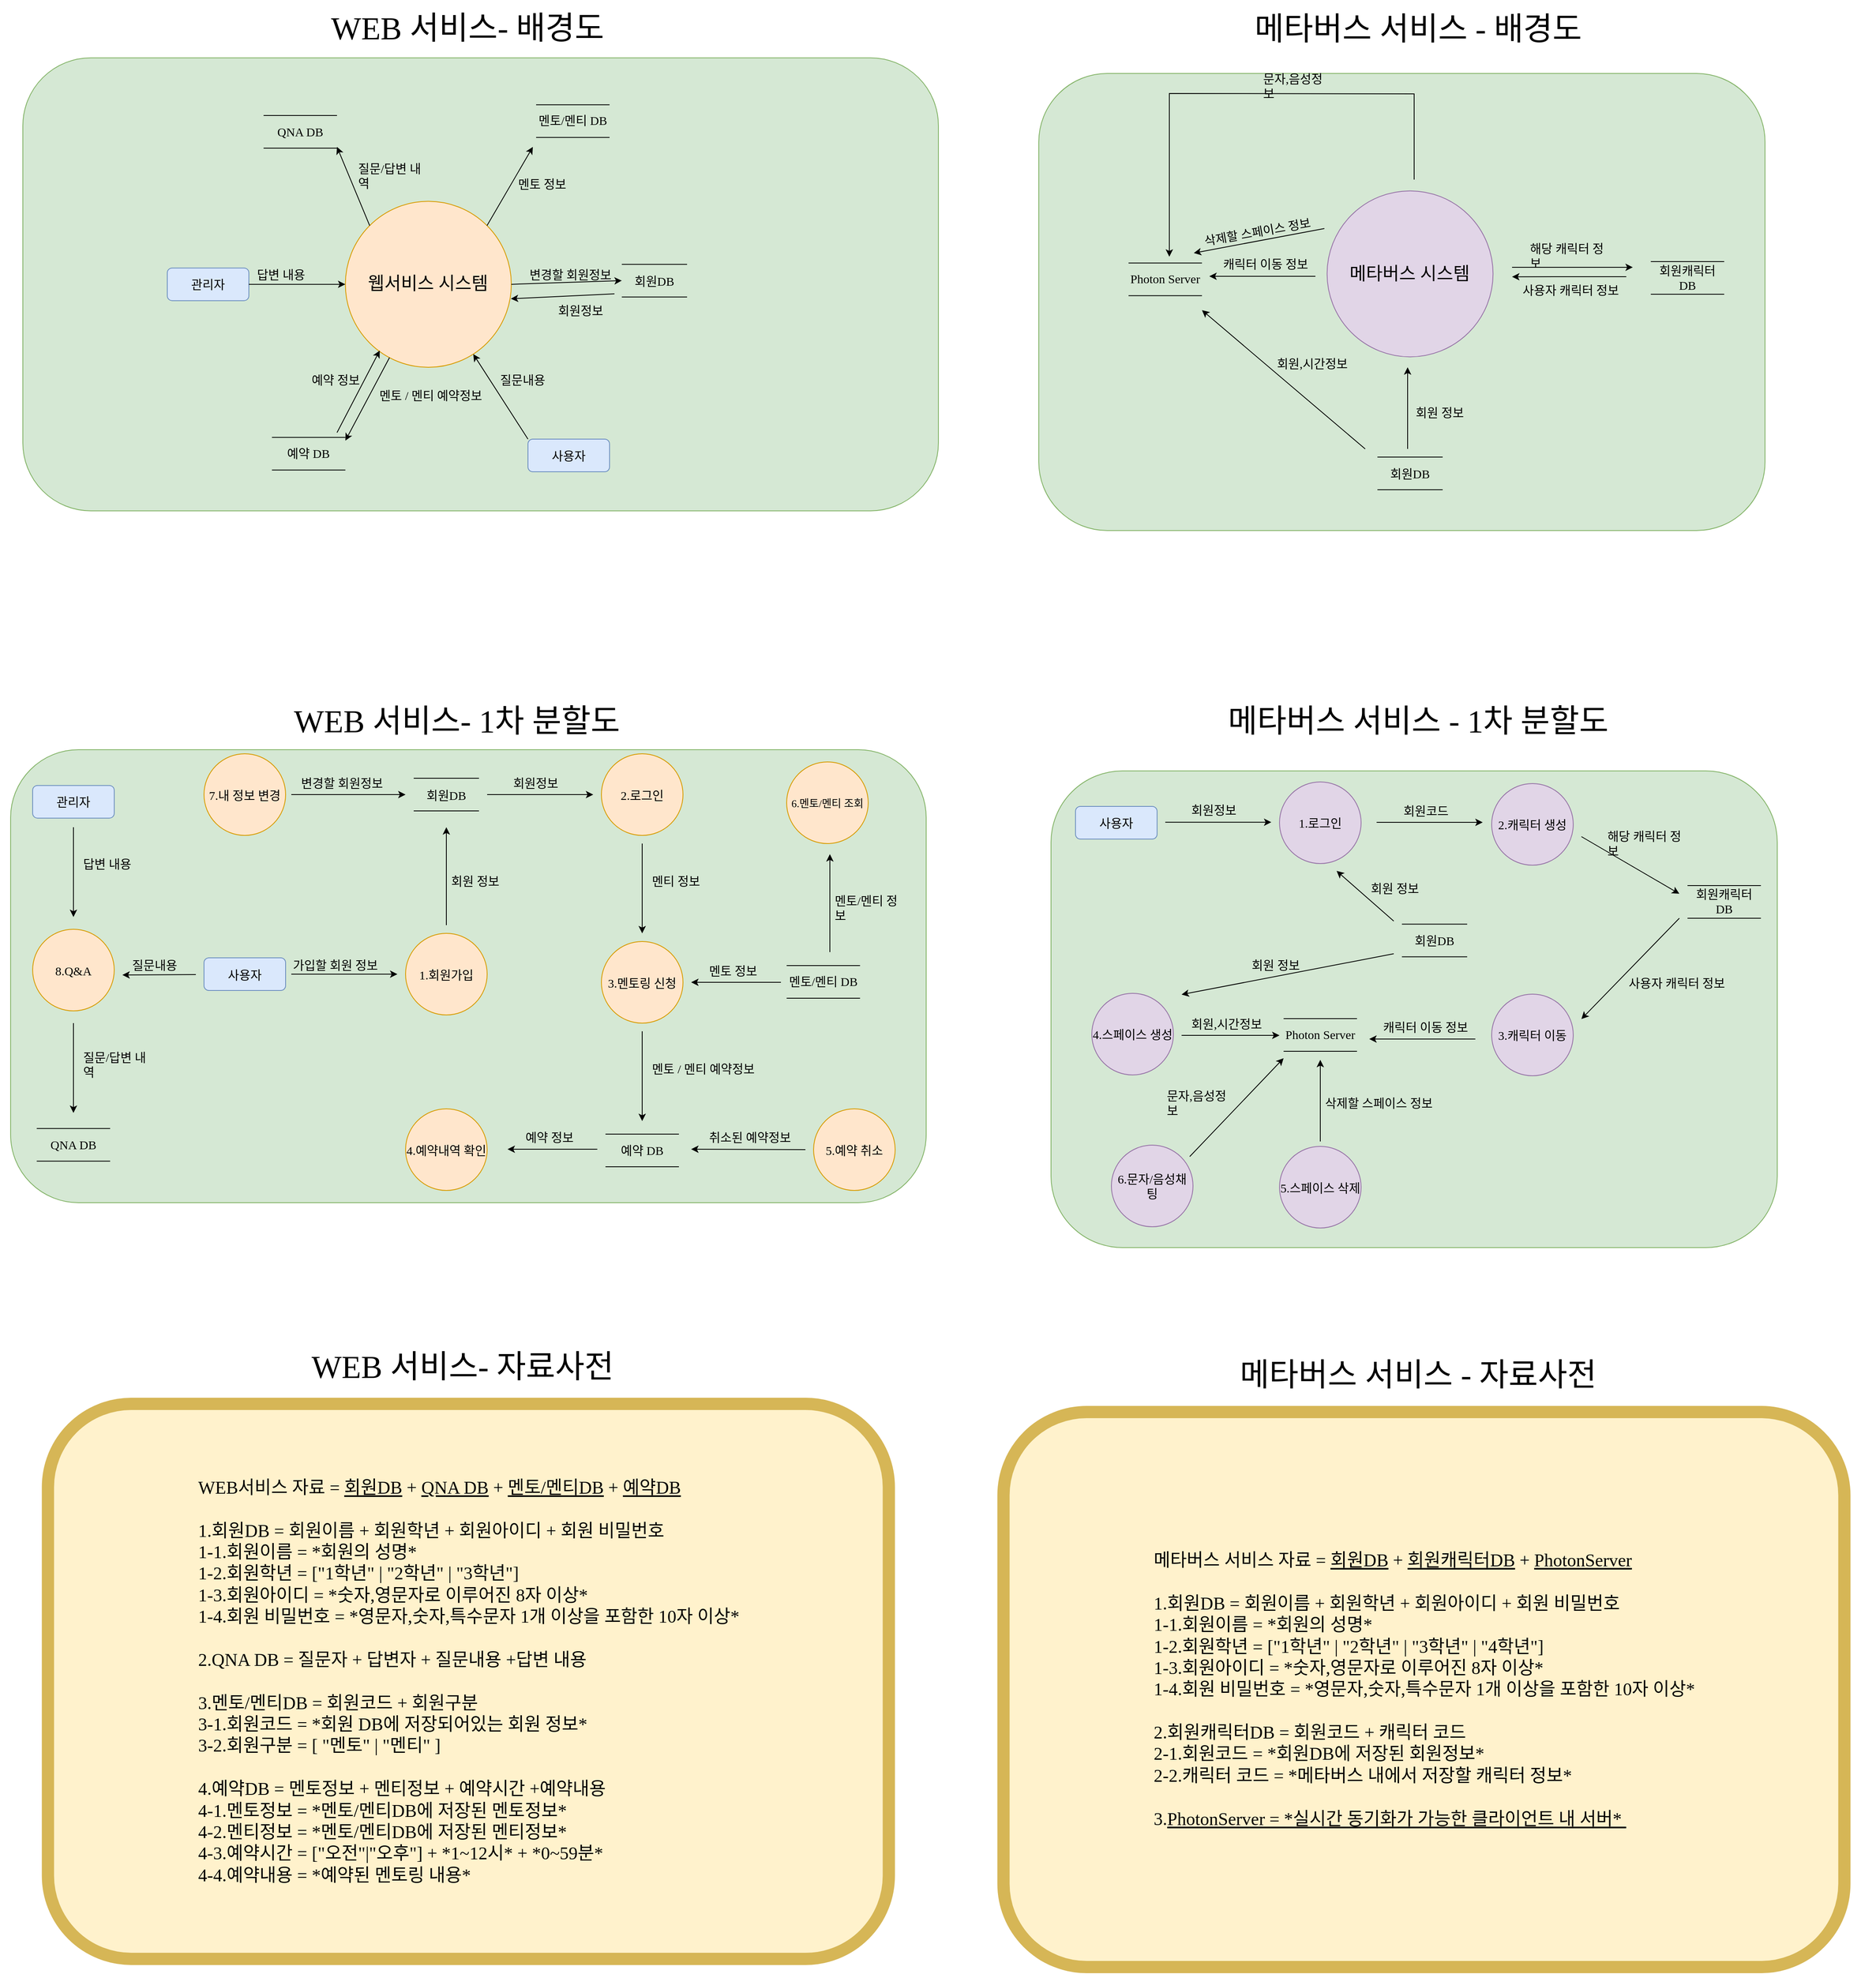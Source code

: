 <mxfile version="17.1.5" type="device"><diagram id="-OunWYBne3AR_iL73mro" name="Page-1"><mxGraphModel dx="2031" dy="1134" grid="1" gridSize="10" guides="1" tooltips="1" connect="1" arrows="1" fold="1" page="1" pageScale="1" pageWidth="1169" pageHeight="827" math="0" shadow="0"><root><mxCell id="0"/><mxCell id="1" parent="0"/><mxCell id="7ZHbH-6lriujdF9TPf_T-72" value="" style="rounded=1;whiteSpace=wrap;html=1;fontFamily=Jua;fontSource=https%3A%2F%2Ffonts.googleapis.com%2Fcss%3Ffamily%3DJua;fontSize=15;fillColor=#d5e8d4;strokeColor=#82b366;shadow=0;" parent="1" vertex="1"><mxGeometry x="1290" y="110" width="890" height="560" as="geometry"/></mxCell><mxCell id="7ZHbH-6lriujdF9TPf_T-37" value="" style="rounded=1;whiteSpace=wrap;html=1;fontFamily=Jua;fontSource=https%3A%2F%2Ffonts.googleapis.com%2Fcss%3Ffamily%3DJua;fontSize=15;fillColor=#d5e8d4;strokeColor=#82b366;shadow=0;" parent="1" vertex="1"><mxGeometry x="45" y="90.82" width="1122" height="555" as="geometry"/></mxCell><mxCell id="6_DLsamDY0g5jkmVOjVb-47" value="" style="rounded=1;whiteSpace=wrap;html=1;fontFamily=Jua;fontSource=https%3A%2F%2Ffonts.googleapis.com%2Fcss%3Ffamily%3DJua;fontSize=15;fillColor=#d5e8d4;strokeColor=#82b366;shadow=0;" parent="1" vertex="1"><mxGeometry x="30" y="938.5" width="1122" height="555" as="geometry"/></mxCell><mxCell id="6_DLsamDY0g5jkmVOjVb-2" value="&lt;font style=&quot;font-size: 15px&quot;&gt;1.회원가입&lt;/font&gt;" style="ellipse;whiteSpace=wrap;html=1;aspect=fixed;fillColor=#ffe6cc;strokeColor=#d79b00;fontFamily=Jua;fontSource=https%3A%2F%2Ffonts.googleapis.com%2Fcss%3Ffamily%3DJua;" parent="1" vertex="1"><mxGeometry x="514" y="1163.5" width="100" height="100" as="geometry"/></mxCell><mxCell id="6_DLsamDY0g5jkmVOjVb-3" value="사용자" style="rounded=1;whiteSpace=wrap;html=1;fillColor=#dae8fc;strokeColor=#6c8ebf;fontSize=15;fontStyle=0;fontFamily=Jua;fontSource=https%3A%2F%2Ffonts.googleapis.com%2Fcss%3Ffamily%3DJua;" parent="1" vertex="1"><mxGeometry x="267" y="1193.5" width="100" height="40" as="geometry"/></mxCell><mxCell id="6_DLsamDY0g5jkmVOjVb-4" value="&lt;font style=&quot;font-size: 15px&quot;&gt;2.로그인&lt;/font&gt;" style="ellipse;whiteSpace=wrap;html=1;aspect=fixed;fillColor=#ffe6cc;strokeColor=#d79b00;fontFamily=Jua;fontSource=https%3A%2F%2Ffonts.googleapis.com%2Fcss%3Ffamily%3DJua;" parent="1" vertex="1"><mxGeometry x="754" y="943.5" width="100" height="100" as="geometry"/></mxCell><mxCell id="6_DLsamDY0g5jkmVOjVb-5" value="" style="endArrow=none;html=1;rounded=0;fontFamily=Jua;fontSource=https%3A%2F%2Ffonts.googleapis.com%2Fcss%3Ffamily%3DJua;fontSize=15;fontStyle=0" parent="1" edge="1"><mxGeometry width="50" height="50" relative="1" as="geometry"><mxPoint x="524" y="973.5" as="sourcePoint"/><mxPoint x="604" y="973.5" as="targetPoint"/></mxGeometry></mxCell><mxCell id="6_DLsamDY0g5jkmVOjVb-6" value="" style="endArrow=none;html=1;rounded=0;fontFamily=Jua;fontSource=https%3A%2F%2Ffonts.googleapis.com%2Fcss%3Ffamily%3DJua;fontSize=15;fontStyle=0" parent="1" edge="1"><mxGeometry width="50" height="50" relative="1" as="geometry"><mxPoint x="524" y="1013.5" as="sourcePoint"/><mxPoint x="604" y="1013.5" as="targetPoint"/></mxGeometry></mxCell><mxCell id="6_DLsamDY0g5jkmVOjVb-8" value="회원DB" style="text;html=1;strokeColor=none;fillColor=none;align=center;verticalAlign=middle;whiteSpace=wrap;rounded=0;fontFamily=Jua;fontSource=https%3A%2F%2Ffonts.googleapis.com%2Fcss%3Ffamily%3DJua;fontSize=15;fontStyle=0" parent="1" vertex="1"><mxGeometry x="524" y="973.5" width="80" height="40" as="geometry"/></mxCell><mxCell id="6_DLsamDY0g5jkmVOjVb-9" value="" style="endArrow=classic;html=1;rounded=0;fontFamily=Jua;fontSource=https%3A%2F%2Ffonts.googleapis.com%2Fcss%3Ffamily%3DJua;fontSize=15;" parent="1" edge="1"><mxGeometry width="50" height="50" relative="1" as="geometry"><mxPoint x="564" y="1153.5" as="sourcePoint"/><mxPoint x="564" y="1033.5" as="targetPoint"/></mxGeometry></mxCell><mxCell id="6_DLsamDY0g5jkmVOjVb-10" value="회원 정보" style="text;html=1;strokeColor=none;fillColor=none;align=left;verticalAlign=middle;whiteSpace=wrap;rounded=0;fontFamily=Jua;fontSource=https%3A%2F%2Ffonts.googleapis.com%2Fcss%3Ffamily%3DJua;fontSize=15;fontStyle=0" parent="1" vertex="1"><mxGeometry x="568" y="1083.5" width="90" height="30" as="geometry"/></mxCell><mxCell id="6_DLsamDY0g5jkmVOjVb-11" value="" style="endArrow=classic;html=1;rounded=0;fontFamily=Jua;fontSource=https%3A%2F%2Ffonts.googleapis.com%2Fcss%3Ffamily%3DJua;fontSize=15;" parent="1" edge="1"><mxGeometry width="50" height="50" relative="1" as="geometry"><mxPoint x="374" y="1213.5" as="sourcePoint"/><mxPoint x="504" y="1213.5" as="targetPoint"/></mxGeometry></mxCell><mxCell id="6_DLsamDY0g5jkmVOjVb-12" value="가입할 회원 정보" style="text;html=1;strokeColor=none;fillColor=none;align=left;verticalAlign=middle;whiteSpace=wrap;rounded=0;fontFamily=Jua;fontSource=https%3A%2F%2Ffonts.googleapis.com%2Fcss%3Ffamily%3DJua;fontSize=15;fontStyle=0" parent="1" vertex="1"><mxGeometry x="374" y="1186.5" width="120" height="30" as="geometry"/></mxCell><mxCell id="6_DLsamDY0g5jkmVOjVb-13" value="" style="endArrow=classic;html=1;rounded=0;fontFamily=Jua;fontSource=https%3A%2F%2Ffonts.googleapis.com%2Fcss%3Ffamily%3DJua;fontSize=15;" parent="1" edge="1"><mxGeometry width="50" height="50" relative="1" as="geometry"><mxPoint x="614" y="993.5" as="sourcePoint"/><mxPoint x="744" y="993.5" as="targetPoint"/></mxGeometry></mxCell><mxCell id="6_DLsamDY0g5jkmVOjVb-14" value="회원정보" style="text;html=1;strokeColor=none;fillColor=none;align=left;verticalAlign=middle;whiteSpace=wrap;rounded=0;fontFamily=Jua;fontSource=https%3A%2F%2Ffonts.googleapis.com%2Fcss%3Ffamily%3DJua;fontSize=15;fontStyle=0" parent="1" vertex="1"><mxGeometry x="644" y="963.5" width="90" height="30" as="geometry"/></mxCell><mxCell id="6_DLsamDY0g5jkmVOjVb-15" value="&lt;span style=&quot;font-size: 15px&quot;&gt;3.멘토링 신청&lt;/span&gt;" style="ellipse;whiteSpace=wrap;html=1;aspect=fixed;fillColor=#ffe6cc;strokeColor=#d79b00;fontFamily=Jua;fontSource=https%3A%2F%2Ffonts.googleapis.com%2Fcss%3Ffamily%3DJua;" parent="1" vertex="1"><mxGeometry x="754" y="1173.5" width="100" height="100" as="geometry"/></mxCell><mxCell id="6_DLsamDY0g5jkmVOjVb-16" value="" style="endArrow=none;html=1;rounded=0;fontFamily=Jua;fontSource=https%3A%2F%2Ffonts.googleapis.com%2Fcss%3Ffamily%3DJua;fontSize=15;fontStyle=0" parent="1" edge="1"><mxGeometry width="50" height="50" relative="1" as="geometry"><mxPoint x="981" y="1203" as="sourcePoint"/><mxPoint x="1071" y="1203" as="targetPoint"/></mxGeometry></mxCell><mxCell id="6_DLsamDY0g5jkmVOjVb-17" value="" style="endArrow=none;html=1;rounded=0;fontFamily=Jua;fontSource=https%3A%2F%2Ffonts.googleapis.com%2Fcss%3Ffamily%3DJua;fontSize=15;fontStyle=0" parent="1" edge="1"><mxGeometry width="50" height="50" relative="1" as="geometry"><mxPoint x="981" y="1243" as="sourcePoint"/><mxPoint x="1071" y="1243" as="targetPoint"/></mxGeometry></mxCell><mxCell id="6_DLsamDY0g5jkmVOjVb-18" value="멘토/멘티 DB" style="text;html=1;strokeColor=none;fillColor=none;align=center;verticalAlign=middle;whiteSpace=wrap;rounded=0;fontFamily=Jua;fontSource=https%3A%2F%2Ffonts.googleapis.com%2Fcss%3Ffamily%3DJua;fontSize=15;fontStyle=0" parent="1" vertex="1"><mxGeometry x="981" y="1207" width="90" height="30" as="geometry"/></mxCell><mxCell id="6_DLsamDY0g5jkmVOjVb-19" value="" style="endArrow=classic;html=1;rounded=0;fontFamily=Jua;fontSource=https%3A%2F%2Ffonts.googleapis.com%2Fcss%3Ffamily%3DJua;fontSize=15;" parent="1" edge="1"><mxGeometry width="50" height="50" relative="1" as="geometry"><mxPoint x="804" y="1053.5" as="sourcePoint"/><mxPoint x="804" y="1163.5" as="targetPoint"/></mxGeometry></mxCell><mxCell id="6_DLsamDY0g5jkmVOjVb-22" value="&lt;span style=&quot;font-size: 15px&quot;&gt;4.예약내역 확인&lt;/span&gt;" style="ellipse;whiteSpace=wrap;html=1;aspect=fixed;fillColor=#ffe6cc;strokeColor=#d79b00;fontFamily=Jua;fontSource=https%3A%2F%2Ffonts.googleapis.com%2Fcss%3Ffamily%3DJua;" parent="1" vertex="1"><mxGeometry x="514" y="1378.5" width="100" height="100" as="geometry"/></mxCell><mxCell id="6_DLsamDY0g5jkmVOjVb-23" value="" style="endArrow=none;html=1;rounded=0;fontFamily=Jua;fontSource=https%3A%2F%2Ffonts.googleapis.com%2Fcss%3Ffamily%3DJua;fontSize=15;fontStyle=0" parent="1" edge="1"><mxGeometry width="50" height="50" relative="1" as="geometry"><mxPoint x="759" y="1409.5" as="sourcePoint"/><mxPoint x="849" y="1409.5" as="targetPoint"/></mxGeometry></mxCell><mxCell id="6_DLsamDY0g5jkmVOjVb-24" value="" style="endArrow=none;html=1;rounded=0;fontFamily=Jua;fontSource=https%3A%2F%2Ffonts.googleapis.com%2Fcss%3Ffamily%3DJua;fontSize=15;fontStyle=0" parent="1" edge="1"><mxGeometry width="50" height="50" relative="1" as="geometry"><mxPoint x="759" y="1449.5" as="sourcePoint"/><mxPoint x="849" y="1449.5" as="targetPoint"/></mxGeometry></mxCell><mxCell id="6_DLsamDY0g5jkmVOjVb-25" value="예약 DB" style="text;html=1;strokeColor=none;fillColor=none;align=center;verticalAlign=middle;whiteSpace=wrap;rounded=0;fontFamily=Jua;fontSource=https%3A%2F%2Ffonts.googleapis.com%2Fcss%3Ffamily%3DJua;fontSize=15;fontStyle=0" parent="1" vertex="1"><mxGeometry x="759" y="1413.5" width="90" height="30" as="geometry"/></mxCell><mxCell id="6_DLsamDY0g5jkmVOjVb-26" value="" style="endArrow=classic;html=1;rounded=0;fontFamily=Jua;fontSource=https%3A%2F%2Ffonts.googleapis.com%2Fcss%3Ffamily%3DJua;fontSize=15;" parent="1" edge="1"><mxGeometry width="50" height="50" relative="1" as="geometry"><mxPoint x="749" y="1428" as="sourcePoint"/><mxPoint x="639" y="1428" as="targetPoint"/></mxGeometry></mxCell><mxCell id="6_DLsamDY0g5jkmVOjVb-27" value="예약 정보" style="text;html=1;strokeColor=none;fillColor=none;align=left;verticalAlign=middle;whiteSpace=wrap;rounded=0;fontFamily=Jua;fontSource=https%3A%2F%2Ffonts.googleapis.com%2Fcss%3Ffamily%3DJua;fontSize=15;fontStyle=0" parent="1" vertex="1"><mxGeometry x="659" y="1398" width="90" height="30" as="geometry"/></mxCell><mxCell id="6_DLsamDY0g5jkmVOjVb-29" value="멘티 정보" style="text;html=1;strokeColor=none;fillColor=none;align=left;verticalAlign=middle;whiteSpace=wrap;rounded=0;fontFamily=Jua;fontSource=https%3A%2F%2Ffonts.googleapis.com%2Fcss%3Ffamily%3DJua;fontSize=15;fontStyle=0" parent="1" vertex="1"><mxGeometry x="814" y="1083.5" width="90" height="30" as="geometry"/></mxCell><mxCell id="6_DLsamDY0g5jkmVOjVb-31" value="" style="endArrow=classic;html=1;rounded=0;fontFamily=Jua;fontSource=https%3A%2F%2Ffonts.googleapis.com%2Fcss%3Ffamily%3DJua;fontSize=15;" parent="1" edge="1"><mxGeometry width="50" height="50" relative="1" as="geometry"><mxPoint x="974" y="1223.5" as="sourcePoint"/><mxPoint x="864" y="1223.5" as="targetPoint"/></mxGeometry></mxCell><mxCell id="6_DLsamDY0g5jkmVOjVb-32" value="멘토 정보" style="text;html=1;strokeColor=none;fillColor=none;align=left;verticalAlign=middle;whiteSpace=wrap;rounded=0;fontFamily=Jua;fontSource=https%3A%2F%2Ffonts.googleapis.com%2Fcss%3Ffamily%3DJua;fontSize=15;fontStyle=0" parent="1" vertex="1"><mxGeometry x="884" y="1193.5" width="90" height="30" as="geometry"/></mxCell><mxCell id="6_DLsamDY0g5jkmVOjVb-33" value="" style="endArrow=classic;html=1;rounded=0;fontFamily=Jua;fontSource=https%3A%2F%2Ffonts.googleapis.com%2Fcss%3Ffamily%3DJua;fontSize=15;" parent="1" edge="1"><mxGeometry width="50" height="50" relative="1" as="geometry"><mxPoint x="804" y="1283.5" as="sourcePoint"/><mxPoint x="804" y="1393.5" as="targetPoint"/></mxGeometry></mxCell><mxCell id="6_DLsamDY0g5jkmVOjVb-34" value="멘토 / 멘티 예약정보" style="text;html=1;strokeColor=none;fillColor=none;align=left;verticalAlign=middle;whiteSpace=wrap;rounded=0;fontFamily=Jua;fontSource=https%3A%2F%2Ffonts.googleapis.com%2Fcss%3Ffamily%3DJua;fontSize=15;fontStyle=0" parent="1" vertex="1"><mxGeometry x="814" y="1313.5" width="140" height="30" as="geometry"/></mxCell><mxCell id="6_DLsamDY0g5jkmVOjVb-37" value="&lt;span style=&quot;font-size: 15px&quot;&gt;5.예약 취소&lt;br&gt;&lt;/span&gt;" style="ellipse;whiteSpace=wrap;html=1;aspect=fixed;fillColor=#ffe6cc;strokeColor=#d79b00;fontFamily=Jua;fontSource=https%3A%2F%2Ffonts.googleapis.com%2Fcss%3Ffamily%3DJua;" parent="1" vertex="1"><mxGeometry x="1014" y="1378.5" width="100" height="100" as="geometry"/></mxCell><mxCell id="6_DLsamDY0g5jkmVOjVb-38" value="" style="endArrow=classic;html=1;rounded=0;fontFamily=Jua;fontSource=https%3A%2F%2Ffonts.googleapis.com%2Fcss%3Ffamily%3DJua;fontSize=15;" parent="1" edge="1"><mxGeometry width="50" height="50" relative="1" as="geometry"><mxPoint x="1004" y="1428.5" as="sourcePoint"/><mxPoint x="864" y="1428" as="targetPoint"/></mxGeometry></mxCell><mxCell id="6_DLsamDY0g5jkmVOjVb-39" value="취소된 예약정보" style="text;html=1;strokeColor=none;fillColor=none;align=left;verticalAlign=middle;whiteSpace=wrap;rounded=0;fontFamily=Jua;fontSource=https%3A%2F%2Ffonts.googleapis.com%2Fcss%3Ffamily%3DJua;fontSize=15;fontStyle=0" parent="1" vertex="1"><mxGeometry x="884" y="1398" width="110" height="30" as="geometry"/></mxCell><mxCell id="6_DLsamDY0g5jkmVOjVb-40" value="&lt;span style=&quot;font-size: 13px;&quot;&gt;6.멘토/멘티 조회&lt;br style=&quot;font-size: 13px;&quot;&gt;&lt;/span&gt;" style="ellipse;whiteSpace=wrap;html=1;aspect=fixed;fillColor=#ffe6cc;strokeColor=#d79b00;fontFamily=Jua;fontSource=https%3A%2F%2Ffonts.googleapis.com%2Fcss%3Ffamily%3DJua;fontSize=13;" parent="1" vertex="1"><mxGeometry x="981" y="953.5" width="100" height="100" as="geometry"/></mxCell><mxCell id="6_DLsamDY0g5jkmVOjVb-41" value="" style="endArrow=classic;html=1;rounded=0;fontFamily=Jua;fontSource=https%3A%2F%2Ffonts.googleapis.com%2Fcss%3Ffamily%3DJua;fontSize=15;" parent="1" edge="1"><mxGeometry width="50" height="50" relative="1" as="geometry"><mxPoint x="1034" y="1186.5" as="sourcePoint"/><mxPoint x="1034" y="1066.5" as="targetPoint"/></mxGeometry></mxCell><mxCell id="6_DLsamDY0g5jkmVOjVb-42" value="멘토/멘티 정보" style="text;html=1;strokeColor=none;fillColor=none;align=left;verticalAlign=middle;whiteSpace=wrap;rounded=0;fontFamily=Jua;fontSource=https%3A%2F%2Ffonts.googleapis.com%2Fcss%3Ffamily%3DJua;fontSize=15;fontStyle=0" parent="1" vertex="1"><mxGeometry x="1038" y="1116.5" width="90" height="30" as="geometry"/></mxCell><mxCell id="6_DLsamDY0g5jkmVOjVb-43" value="&lt;span style=&quot;font-size: 15px&quot;&gt;7.내 정보 변경&lt;br&gt;&lt;/span&gt;" style="ellipse;whiteSpace=wrap;html=1;aspect=fixed;fillColor=#ffe6cc;strokeColor=#d79b00;fontFamily=Jua;fontSource=https%3A%2F%2Ffonts.googleapis.com%2Fcss%3Ffamily%3DJua;" parent="1" vertex="1"><mxGeometry x="267" y="943.5" width="100" height="100" as="geometry"/></mxCell><mxCell id="6_DLsamDY0g5jkmVOjVb-44" value="" style="endArrow=classic;html=1;rounded=0;fontFamily=Jua;fontSource=https%3A%2F%2Ffonts.googleapis.com%2Fcss%3Ffamily%3DJua;fontSize=15;" parent="1" edge="1"><mxGeometry width="50" height="50" relative="1" as="geometry"><mxPoint x="374" y="993.5" as="sourcePoint"/><mxPoint x="514" y="993.5" as="targetPoint"/></mxGeometry></mxCell><mxCell id="6_DLsamDY0g5jkmVOjVb-45" value="변경할 회원정보" style="text;html=1;strokeColor=none;fillColor=none;align=left;verticalAlign=middle;whiteSpace=wrap;rounded=0;fontFamily=Jua;fontSource=https%3A%2F%2Ffonts.googleapis.com%2Fcss%3Ffamily%3DJua;fontSize=15;fontStyle=0" parent="1" vertex="1"><mxGeometry x="384" y="963.5" width="110" height="30" as="geometry"/></mxCell><mxCell id="6_DLsamDY0g5jkmVOjVb-48" value="WEB 서비스- 1차 분할도" style="text;html=1;strokeColor=none;fillColor=none;align=center;verticalAlign=middle;whiteSpace=wrap;rounded=0;shadow=0;fontFamily=Jua;fontSource=https%3A%2F%2Ffonts.googleapis.com%2Fcss%3Ffamily%3DJua;fontSize=39;" parent="1" vertex="1"><mxGeometry x="17" y="868.5" width="1120" height="70" as="geometry"/></mxCell><mxCell id="6_DLsamDY0g5jkmVOjVb-49" value="" style="rounded=1;whiteSpace=wrap;html=1;fontFamily=Jua;fontSource=https%3A%2F%2Ffonts.googleapis.com%2Fcss%3Ffamily%3DJua;fontSize=15;fillColor=#d5e8d4;strokeColor=#82b366;shadow=0;" parent="1" vertex="1"><mxGeometry x="1305" y="964.5" width="890" height="584" as="geometry"/></mxCell><mxCell id="6_DLsamDY0g5jkmVOjVb-50" value="메타버스 서비스 - 1차 분할도" style="text;html=1;strokeColor=none;fillColor=none;align=center;verticalAlign=middle;whiteSpace=wrap;rounded=0;shadow=0;fontFamily=Jua;fontSource=https%3A%2F%2Ffonts.googleapis.com%2Fcss%3Ffamily%3DJua;fontSize=39;" parent="1" vertex="1"><mxGeometry x="1305" y="868.5" width="900" height="70" as="geometry"/></mxCell><mxCell id="6_DLsamDY0g5jkmVOjVb-51" value="사용자" style="rounded=1;whiteSpace=wrap;html=1;fillColor=#dae8fc;strokeColor=#6c8ebf;fontSize=15;fontStyle=0;fontFamily=Jua;fontSource=https%3A%2F%2Ffonts.googleapis.com%2Fcss%3Ffamily%3DJua;" parent="1" vertex="1"><mxGeometry x="1335" y="1008" width="100" height="40" as="geometry"/></mxCell><mxCell id="6_DLsamDY0g5jkmVOjVb-52" value="&lt;font style=&quot;font-size: 15px&quot;&gt;1.로그인&lt;/font&gt;" style="ellipse;whiteSpace=wrap;html=1;aspect=fixed;fillColor=#e1d5e7;strokeColor=#9673a6;fontFamily=Jua;fontSource=https%3A%2F%2Ffonts.googleapis.com%2Fcss%3Ffamily%3DJua;" parent="1" vertex="1"><mxGeometry x="1585" y="978" width="100" height="100" as="geometry"/></mxCell><mxCell id="6_DLsamDY0g5jkmVOjVb-53" value="" style="endArrow=classic;html=1;rounded=0;fontFamily=Jua;fontSource=https%3A%2F%2Ffonts.googleapis.com%2Fcss%3Ffamily%3DJua;fontSize=15;" parent="1" edge="1"><mxGeometry width="50" height="50" relative="1" as="geometry"><mxPoint x="1445" y="1027.32" as="sourcePoint"/><mxPoint x="1575" y="1027.32" as="targetPoint"/></mxGeometry></mxCell><mxCell id="6_DLsamDY0g5jkmVOjVb-54" value="회원정보" style="text;html=1;strokeColor=none;fillColor=none;align=left;verticalAlign=middle;whiteSpace=wrap;rounded=0;fontFamily=Jua;fontSource=https%3A%2F%2Ffonts.googleapis.com%2Fcss%3Ffamily%3DJua;fontSize=15;fontStyle=0" parent="1" vertex="1"><mxGeometry x="1475" y="997.32" width="90" height="30" as="geometry"/></mxCell><mxCell id="6_DLsamDY0g5jkmVOjVb-55" value="&lt;font style=&quot;font-size: 15px&quot;&gt;2.캐릭터 생성&lt;/font&gt;" style="ellipse;whiteSpace=wrap;html=1;aspect=fixed;fillColor=#e1d5e7;strokeColor=#9673a6;fontFamily=Jua;fontSource=https%3A%2F%2Ffonts.googleapis.com%2Fcss%3Ffamily%3DJua;" parent="1" vertex="1"><mxGeometry x="1845" y="980" width="100" height="100" as="geometry"/></mxCell><mxCell id="6_DLsamDY0g5jkmVOjVb-56" value="" style="endArrow=classic;html=1;rounded=0;fontFamily=Jua;fontSource=https%3A%2F%2Ffonts.googleapis.com%2Fcss%3Ffamily%3DJua;fontSize=15;" parent="1" edge="1"><mxGeometry width="50" height="50" relative="1" as="geometry"><mxPoint x="1704" y="1027.5" as="sourcePoint"/><mxPoint x="1834" y="1027.5" as="targetPoint"/></mxGeometry></mxCell><mxCell id="6_DLsamDY0g5jkmVOjVb-57" value="회원코드" style="text;html=1;strokeColor=none;fillColor=none;align=left;verticalAlign=middle;whiteSpace=wrap;rounded=0;fontFamily=Jua;fontSource=https%3A%2F%2Ffonts.googleapis.com%2Fcss%3Ffamily%3DJua;fontSize=15;fontStyle=0" parent="1" vertex="1"><mxGeometry x="1735" y="997.5" width="90" height="30" as="geometry"/></mxCell><mxCell id="6_DLsamDY0g5jkmVOjVb-58" value="" style="endArrow=none;html=1;rounded=0;fontFamily=Jua;fontSource=https%3A%2F%2Ffonts.googleapis.com%2Fcss%3Ffamily%3DJua;fontSize=15;fontStyle=0" parent="1" edge="1"><mxGeometry width="50" height="50" relative="1" as="geometry"><mxPoint x="2085" y="1105" as="sourcePoint"/><mxPoint x="2175" y="1105" as="targetPoint"/></mxGeometry></mxCell><mxCell id="6_DLsamDY0g5jkmVOjVb-59" value="" style="endArrow=none;html=1;rounded=0;fontFamily=Jua;fontSource=https%3A%2F%2Ffonts.googleapis.com%2Fcss%3Ffamily%3DJua;fontSize=15;fontStyle=0" parent="1" edge="1"><mxGeometry width="50" height="50" relative="1" as="geometry"><mxPoint x="2085" y="1145" as="sourcePoint"/><mxPoint x="2175" y="1145" as="targetPoint"/></mxGeometry></mxCell><mxCell id="6_DLsamDY0g5jkmVOjVb-60" value="회원캐릭터 DB" style="text;html=1;strokeColor=none;fillColor=none;align=center;verticalAlign=middle;whiteSpace=wrap;rounded=0;fontFamily=Jua;fontSource=https%3A%2F%2Ffonts.googleapis.com%2Fcss%3Ffamily%3DJua;fontSize=15;fontStyle=0" parent="1" vertex="1"><mxGeometry x="2085" y="1109" width="90" height="30" as="geometry"/></mxCell><mxCell id="6_DLsamDY0g5jkmVOjVb-61" value="" style="endArrow=classic;html=1;rounded=0;fontFamily=Jua;fontSource=https%3A%2F%2Ffonts.googleapis.com%2Fcss%3Ffamily%3DJua;fontSize=15;" parent="1" edge="1"><mxGeometry width="50" height="50" relative="1" as="geometry"><mxPoint x="1955" y="1045" as="sourcePoint"/><mxPoint x="2075" y="1115" as="targetPoint"/></mxGeometry></mxCell><mxCell id="6_DLsamDY0g5jkmVOjVb-62" value="해당 캐릭터 정보" style="text;html=1;strokeColor=none;fillColor=none;align=left;verticalAlign=middle;whiteSpace=wrap;rounded=0;fontFamily=Jua;fontSource=https%3A%2F%2Ffonts.googleapis.com%2Fcss%3Ffamily%3DJua;fontSize=15;fontStyle=0" parent="1" vertex="1"><mxGeometry x="1985" y="1038" width="106" height="30" as="geometry"/></mxCell><mxCell id="6_DLsamDY0g5jkmVOjVb-63" value="&lt;font style=&quot;font-size: 15px&quot;&gt;3.캐릭터 이동&lt;/font&gt;" style="ellipse;whiteSpace=wrap;html=1;aspect=fixed;fillColor=#e1d5e7;strokeColor=#9673a6;fontFamily=Jua;fontSource=https%3A%2F%2Ffonts.googleapis.com%2Fcss%3Ffamily%3DJua;" parent="1" vertex="1"><mxGeometry x="1845" y="1238" width="100" height="100" as="geometry"/></mxCell><mxCell id="6_DLsamDY0g5jkmVOjVb-64" value="" style="endArrow=none;html=1;rounded=0;fontFamily=Jua;fontSource=https%3A%2F%2Ffonts.googleapis.com%2Fcss%3Ffamily%3DJua;fontSize=15;fontStyle=0" parent="1" edge="1"><mxGeometry width="50" height="50" relative="1" as="geometry"><mxPoint x="1590" y="1268" as="sourcePoint"/><mxPoint x="1680" y="1268" as="targetPoint"/></mxGeometry></mxCell><mxCell id="6_DLsamDY0g5jkmVOjVb-65" value="" style="endArrow=none;html=1;rounded=0;fontFamily=Jua;fontSource=https%3A%2F%2Ffonts.googleapis.com%2Fcss%3Ffamily%3DJua;fontSize=15;fontStyle=0" parent="1" edge="1"><mxGeometry width="50" height="50" relative="1" as="geometry"><mxPoint x="1590" y="1308" as="sourcePoint"/><mxPoint x="1680" y="1308" as="targetPoint"/></mxGeometry></mxCell><mxCell id="6_DLsamDY0g5jkmVOjVb-66" value="Photon Server" style="text;html=1;strokeColor=none;fillColor=none;align=center;verticalAlign=middle;whiteSpace=wrap;rounded=0;fontFamily=Jua;fontSource=https%3A%2F%2Ffonts.googleapis.com%2Fcss%3Ffamily%3DJua;fontSize=15;fontStyle=0" parent="1" vertex="1"><mxGeometry x="1590" y="1272" width="90" height="30" as="geometry"/></mxCell><mxCell id="6_DLsamDY0g5jkmVOjVb-67" value="" style="endArrow=classic;html=1;rounded=0;fontFamily=Jua;fontSource=https%3A%2F%2Ffonts.googleapis.com%2Fcss%3Ffamily%3DJua;fontSize=15;" parent="1" edge="1"><mxGeometry width="50" height="50" relative="1" as="geometry"><mxPoint x="1825" y="1293" as="sourcePoint"/><mxPoint x="1695" y="1293" as="targetPoint"/></mxGeometry></mxCell><mxCell id="6_DLsamDY0g5jkmVOjVb-68" value="캐릭터 이동 정보" style="text;html=1;strokeColor=none;fillColor=none;align=left;verticalAlign=middle;whiteSpace=wrap;rounded=0;fontFamily=Jua;fontSource=https%3A%2F%2Ffonts.googleapis.com%2Fcss%3Ffamily%3DJua;fontSize=15;fontStyle=0" parent="1" vertex="1"><mxGeometry x="1710" y="1263" width="110" height="30" as="geometry"/></mxCell><mxCell id="6_DLsamDY0g5jkmVOjVb-70" value="&lt;font style=&quot;font-size: 15px&quot;&gt;4.스페이스 생성&lt;/font&gt;" style="ellipse;whiteSpace=wrap;html=1;aspect=fixed;fillColor=#e1d5e7;strokeColor=#9673a6;fontFamily=Jua;fontSource=https%3A%2F%2Ffonts.googleapis.com%2Fcss%3Ffamily%3DJua;" parent="1" vertex="1"><mxGeometry x="1355" y="1237" width="100" height="100" as="geometry"/></mxCell><mxCell id="6_DLsamDY0g5jkmVOjVb-71" value="" style="endArrow=classic;html=1;rounded=0;fontFamily=Jua;fontSource=https%3A%2F%2Ffonts.googleapis.com%2Fcss%3Ffamily%3DJua;fontSize=13;" parent="1" edge="1"><mxGeometry width="50" height="50" relative="1" as="geometry"><mxPoint x="1465" y="1288.5" as="sourcePoint"/><mxPoint x="1585" y="1288.5" as="targetPoint"/></mxGeometry></mxCell><mxCell id="6_DLsamDY0g5jkmVOjVb-72" value="회원,시간정보" style="text;html=1;strokeColor=none;fillColor=none;align=left;verticalAlign=middle;whiteSpace=wrap;rounded=0;fontFamily=Jua;fontSource=https%3A%2F%2Ffonts.googleapis.com%2Fcss%3Ffamily%3DJua;fontSize=15;fontStyle=0" parent="1" vertex="1"><mxGeometry x="1475" y="1258.5" width="90" height="30" as="geometry"/></mxCell><mxCell id="6_DLsamDY0g5jkmVOjVb-73" value="&lt;font style=&quot;font-size: 15px&quot;&gt;5.스페이스 삭제&lt;/font&gt;" style="ellipse;whiteSpace=wrap;html=1;aspect=fixed;fillColor=#e1d5e7;strokeColor=#9673a6;fontFamily=Jua;fontSource=https%3A%2F%2Ffonts.googleapis.com%2Fcss%3Ffamily%3DJua;" parent="1" vertex="1"><mxGeometry x="1585" y="1424.5" width="100" height="100" as="geometry"/></mxCell><mxCell id="6_DLsamDY0g5jkmVOjVb-74" value="" style="endArrow=classic;html=1;rounded=0;fontFamily=Jua;fontSource=https%3A%2F%2Ffonts.googleapis.com%2Fcss%3Ffamily%3DJua;fontSize=15;" parent="1" edge="1"><mxGeometry width="50" height="50" relative="1" as="geometry"><mxPoint x="1635" y="1418.5" as="sourcePoint"/><mxPoint x="1635" y="1318.5" as="targetPoint"/></mxGeometry></mxCell><mxCell id="6_DLsamDY0g5jkmVOjVb-75" value="삭제할 스페이스 정보" style="text;html=1;strokeColor=none;fillColor=none;align=left;verticalAlign=middle;whiteSpace=wrap;rounded=0;fontFamily=Jua;fontSource=https%3A%2F%2Ffonts.googleapis.com%2Fcss%3Ffamily%3DJua;fontSize=15;fontStyle=0" parent="1" vertex="1"><mxGeometry x="1639" y="1355.5" width="136" height="30" as="geometry"/></mxCell><mxCell id="6_DLsamDY0g5jkmVOjVb-77" value="&lt;font style=&quot;font-size: 15px&quot;&gt;6.문자/음성채팅&lt;/font&gt;" style="ellipse;whiteSpace=wrap;html=1;aspect=fixed;fillColor=#e1d5e7;strokeColor=#9673a6;fontFamily=Jua;fontSource=https%3A%2F%2Ffonts.googleapis.com%2Fcss%3Ffamily%3DJua;" parent="1" vertex="1"><mxGeometry x="1379" y="1423" width="100" height="100" as="geometry"/></mxCell><mxCell id="6_DLsamDY0g5jkmVOjVb-78" value="" style="endArrow=classic;html=1;rounded=0;fontFamily=Jua;fontSource=https%3A%2F%2Ffonts.googleapis.com%2Fcss%3Ffamily%3DJua;fontSize=13;" parent="1" edge="1"><mxGeometry width="50" height="50" relative="1" as="geometry"><mxPoint x="1475" y="1437" as="sourcePoint"/><mxPoint x="1590" y="1316.5" as="targetPoint"/></mxGeometry></mxCell><mxCell id="6_DLsamDY0g5jkmVOjVb-79" value="문자,음성정보" style="text;html=1;strokeColor=none;fillColor=none;align=left;verticalAlign=middle;whiteSpace=wrap;rounded=0;fontFamily=Jua;fontSource=https%3A%2F%2Ffonts.googleapis.com%2Fcss%3Ffamily%3DJua;fontSize=15;fontStyle=0" parent="1" vertex="1"><mxGeometry x="1445" y="1355.5" width="80" height="30" as="geometry"/></mxCell><mxCell id="6_DLsamDY0g5jkmVOjVb-80" value="" style="endArrow=classic;html=1;rounded=0;fontFamily=Jua;fontSource=https%3A%2F%2Ffonts.googleapis.com%2Fcss%3Ffamily%3DJua;fontSize=15;" parent="1" edge="1"><mxGeometry width="50" height="50" relative="1" as="geometry"><mxPoint x="2075" y="1145" as="sourcePoint"/><mxPoint x="1955" y="1268.5" as="targetPoint"/></mxGeometry></mxCell><mxCell id="6_DLsamDY0g5jkmVOjVb-81" value="사용자 캐릭터 정보" style="text;html=1;strokeColor=none;fillColor=none;align=left;verticalAlign=middle;whiteSpace=wrap;rounded=0;fontFamily=Jua;fontSource=https%3A%2F%2Ffonts.googleapis.com%2Fcss%3Ffamily%3DJua;fontSize=15;fontStyle=0" parent="1" vertex="1"><mxGeometry x="2010.5" y="1208.5" width="125" height="30" as="geometry"/></mxCell><mxCell id="j9UiibSMIHHqkhnggHT5-1" value="" style="endArrow=none;html=1;rounded=0;fontFamily=Jua;fontSource=https%3A%2F%2Ffonts.googleapis.com%2Fcss%3Ffamily%3DJua;fontSize=15;fontStyle=0" parent="1" edge="1"><mxGeometry width="50" height="50" relative="1" as="geometry"><mxPoint x="62" y="1402.59" as="sourcePoint"/><mxPoint x="152" y="1402.59" as="targetPoint"/></mxGeometry></mxCell><mxCell id="j9UiibSMIHHqkhnggHT5-2" value="" style="endArrow=none;html=1;rounded=0;fontFamily=Jua;fontSource=https%3A%2F%2Ffonts.googleapis.com%2Fcss%3Ffamily%3DJua;fontSize=15;fontStyle=0" parent="1" edge="1"><mxGeometry width="50" height="50" relative="1" as="geometry"><mxPoint x="62" y="1442.59" as="sourcePoint"/><mxPoint x="152" y="1442.59" as="targetPoint"/></mxGeometry></mxCell><mxCell id="j9UiibSMIHHqkhnggHT5-3" value="QNA DB" style="text;html=1;strokeColor=none;fillColor=none;align=center;verticalAlign=middle;whiteSpace=wrap;rounded=0;fontFamily=Jua;fontSource=https%3A%2F%2Ffonts.googleapis.com%2Fcss%3Ffamily%3DJua;fontSize=15;fontStyle=0" parent="1" vertex="1"><mxGeometry x="62" y="1406.59" width="90" height="30" as="geometry"/></mxCell><mxCell id="j9UiibSMIHHqkhnggHT5-4" value="" style="endArrow=classic;html=1;rounded=0;fontFamily=Jua;fontSource=https%3A%2F%2Ffonts.googleapis.com%2Fcss%3Ffamily%3DJua;fontSize=15;" parent="1" edge="1"><mxGeometry width="50" height="50" relative="1" as="geometry"><mxPoint x="257" y="1214" as="sourcePoint"/><mxPoint x="167" y="1214.5" as="targetPoint"/></mxGeometry></mxCell><mxCell id="j9UiibSMIHHqkhnggHT5-5" value="질문내용" style="text;html=1;strokeColor=none;fillColor=none;align=left;verticalAlign=middle;whiteSpace=wrap;rounded=0;fontFamily=Jua;fontSource=https%3A%2F%2Ffonts.googleapis.com%2Fcss%3Ffamily%3DJua;fontSize=15;fontStyle=0" parent="1" vertex="1"><mxGeometry x="177" y="1186.5" width="140" height="30" as="geometry"/></mxCell><mxCell id="j9UiibSMIHHqkhnggHT5-6" value="관리자" style="rounded=1;whiteSpace=wrap;html=1;fillColor=#dae8fc;strokeColor=#6c8ebf;fontSize=15;fontStyle=0;fontFamily=Jua;fontSource=https%3A%2F%2Ffonts.googleapis.com%2Fcss%3Ffamily%3DJua;" parent="1" vertex="1"><mxGeometry x="57" y="982.32" width="100" height="40" as="geometry"/></mxCell><mxCell id="j9UiibSMIHHqkhnggHT5-7" value="&lt;span style=&quot;font-size: 15px&quot;&gt;8.Q&amp;amp;A&lt;br&gt;&lt;/span&gt;" style="ellipse;whiteSpace=wrap;html=1;aspect=fixed;fillColor=#ffe6cc;strokeColor=#d79b00;fontFamily=Jua;fontSource=https%3A%2F%2Ffonts.googleapis.com%2Fcss%3Ffamily%3DJua;" parent="1" vertex="1"><mxGeometry x="57" y="1158.5" width="100" height="100" as="geometry"/></mxCell><mxCell id="j9UiibSMIHHqkhnggHT5-8" value="" style="endArrow=classic;html=1;rounded=0;fontFamily=Jua;fontSource=https%3A%2F%2Ffonts.googleapis.com%2Fcss%3Ffamily%3DJua;fontSize=15;" parent="1" edge="1"><mxGeometry width="50" height="50" relative="1" as="geometry"><mxPoint x="107" y="1033.5" as="sourcePoint"/><mxPoint x="107" y="1143.5" as="targetPoint"/></mxGeometry></mxCell><mxCell id="j9UiibSMIHHqkhnggHT5-9" value="답변 내용" style="text;html=1;strokeColor=none;fillColor=none;align=left;verticalAlign=middle;whiteSpace=wrap;rounded=0;fontFamily=Jua;fontSource=https%3A%2F%2Ffonts.googleapis.com%2Fcss%3Ffamily%3DJua;fontSize=15;fontStyle=0" parent="1" vertex="1"><mxGeometry x="117" y="1063" width="90" height="30" as="geometry"/></mxCell><mxCell id="j9UiibSMIHHqkhnggHT5-10" value="" style="endArrow=classic;html=1;rounded=0;fontFamily=Jua;fontSource=https%3A%2F%2Ffonts.googleapis.com%2Fcss%3Ffamily%3DJua;fontSize=15;" parent="1" edge="1"><mxGeometry width="50" height="50" relative="1" as="geometry"><mxPoint x="107" y="1273.5" as="sourcePoint"/><mxPoint x="107" y="1383.5" as="targetPoint"/></mxGeometry></mxCell><mxCell id="j9UiibSMIHHqkhnggHT5-11" value="질문/답변 내역" style="text;html=1;strokeColor=none;fillColor=none;align=left;verticalAlign=middle;whiteSpace=wrap;rounded=0;fontFamily=Jua;fontSource=https%3A%2F%2Ffonts.googleapis.com%2Fcss%3Ffamily%3DJua;fontSize=15;fontStyle=0" parent="1" vertex="1"><mxGeometry x="117" y="1308.5" width="90" height="30" as="geometry"/></mxCell><mxCell id="7ZHbH-6lriujdF9TPf_T-1" value="WEB 서비스- 배경도" style="text;html=1;strokeColor=none;fillColor=none;align=center;verticalAlign=middle;whiteSpace=wrap;rounded=0;shadow=0;fontFamily=Jua;fontSource=https%3A%2F%2Ffonts.googleapis.com%2Fcss%3Ffamily%3DJua;fontSize=39;" parent="1" vertex="1"><mxGeometry x="30" y="20" width="1120" height="70" as="geometry"/></mxCell><mxCell id="7ZHbH-6lriujdF9TPf_T-3" value="&lt;font style=&quot;font-size: 22px;&quot;&gt;웹서비스 시스템&lt;/font&gt;" style="ellipse;whiteSpace=wrap;html=1;aspect=fixed;fillColor=#ffe6cc;strokeColor=#d79b00;fontFamily=Jua;fontSource=https%3A%2F%2Ffonts.googleapis.com%2Fcss%3Ffamily%3DJua;fontSize=22;" parent="1" vertex="1"><mxGeometry x="440.25" y="266.63" width="203.37" height="203.37" as="geometry"/></mxCell><mxCell id="7ZHbH-6lriujdF9TPf_T-4" value="관리자" style="rounded=1;whiteSpace=wrap;html=1;fillColor=#dae8fc;strokeColor=#6c8ebf;fontSize=15;fontStyle=0;fontFamily=Jua;fontSource=https%3A%2F%2Ffonts.googleapis.com%2Fcss%3Ffamily%3DJua;" parent="1" vertex="1"><mxGeometry x="222" y="348.32" width="100" height="40" as="geometry"/></mxCell><mxCell id="7ZHbH-6lriujdF9TPf_T-5" value="사용자" style="rounded=1;whiteSpace=wrap;html=1;fillColor=#dae8fc;strokeColor=#6c8ebf;fontSize=15;fontStyle=0;fontFamily=Jua;fontSource=https%3A%2F%2Ffonts.googleapis.com%2Fcss%3Ffamily%3DJua;" parent="1" vertex="1"><mxGeometry x="664" y="558" width="100" height="40" as="geometry"/></mxCell><mxCell id="7ZHbH-6lriujdF9TPf_T-7" value="" style="endArrow=none;html=1;rounded=0;fontFamily=Jua;fontSource=https%3A%2F%2Ffonts.googleapis.com%2Fcss%3Ffamily%3DJua;fontSize=15;fontStyle=0" parent="1" edge="1"><mxGeometry width="50" height="50" relative="1" as="geometry"><mxPoint x="779" y="343.82" as="sourcePoint"/><mxPoint x="859" y="343.82" as="targetPoint"/></mxGeometry></mxCell><mxCell id="7ZHbH-6lriujdF9TPf_T-8" value="" style="endArrow=none;html=1;rounded=0;fontFamily=Jua;fontSource=https%3A%2F%2Ffonts.googleapis.com%2Fcss%3Ffamily%3DJua;fontSize=15;fontStyle=0" parent="1" edge="1"><mxGeometry width="50" height="50" relative="1" as="geometry"><mxPoint x="779" y="383.82" as="sourcePoint"/><mxPoint x="859" y="383.82" as="targetPoint"/></mxGeometry></mxCell><mxCell id="7ZHbH-6lriujdF9TPf_T-9" value="회원DB" style="text;html=1;strokeColor=none;fillColor=none;align=center;verticalAlign=middle;whiteSpace=wrap;rounded=0;fontFamily=Jua;fontSource=https%3A%2F%2Ffonts.googleapis.com%2Fcss%3Ffamily%3DJua;fontSize=15;fontStyle=0" parent="1" vertex="1"><mxGeometry x="779" y="343.82" width="80" height="40" as="geometry"/></mxCell><mxCell id="7ZHbH-6lriujdF9TPf_T-10" value="" style="endArrow=none;html=1;rounded=0;fontFamily=Jua;fontSource=https%3A%2F%2Ffonts.googleapis.com%2Fcss%3Ffamily%3DJua;fontSize=15;fontStyle=0" parent="1" edge="1"><mxGeometry width="50" height="50" relative="1" as="geometry"><mxPoint x="674.0" y="148.32" as="sourcePoint"/><mxPoint x="764.0" y="148.32" as="targetPoint"/></mxGeometry></mxCell><mxCell id="7ZHbH-6lriujdF9TPf_T-11" value="" style="endArrow=none;html=1;rounded=0;fontFamily=Jua;fontSource=https%3A%2F%2Ffonts.googleapis.com%2Fcss%3Ffamily%3DJua;fontSize=15;fontStyle=0" parent="1" edge="1"><mxGeometry width="50" height="50" relative="1" as="geometry"><mxPoint x="674.0" y="188.32" as="sourcePoint"/><mxPoint x="764.0" y="188.32" as="targetPoint"/></mxGeometry></mxCell><mxCell id="7ZHbH-6lriujdF9TPf_T-12" value="멘토/멘티 DB" style="text;html=1;strokeColor=none;fillColor=none;align=center;verticalAlign=middle;whiteSpace=wrap;rounded=0;fontFamily=Jua;fontSource=https%3A%2F%2Ffonts.googleapis.com%2Fcss%3Ffamily%3DJua;fontSize=15;fontStyle=0" parent="1" vertex="1"><mxGeometry x="674" y="152.32" width="90" height="30" as="geometry"/></mxCell><mxCell id="7ZHbH-6lriujdF9TPf_T-13" value="" style="endArrow=none;html=1;rounded=0;fontFamily=Jua;fontSource=https%3A%2F%2Ffonts.googleapis.com%2Fcss%3Ffamily%3DJua;fontSize=15;fontStyle=0" parent="1" edge="1"><mxGeometry width="50" height="50" relative="1" as="geometry"><mxPoint x="350.25" y="555.91" as="sourcePoint"/><mxPoint x="440.25" y="555.91" as="targetPoint"/></mxGeometry></mxCell><mxCell id="7ZHbH-6lriujdF9TPf_T-14" value="" style="endArrow=none;html=1;rounded=0;fontFamily=Jua;fontSource=https%3A%2F%2Ffonts.googleapis.com%2Fcss%3Ffamily%3DJua;fontSize=15;fontStyle=0" parent="1" edge="1"><mxGeometry width="50" height="50" relative="1" as="geometry"><mxPoint x="350.25" y="595.91" as="sourcePoint"/><mxPoint x="440.25" y="595.91" as="targetPoint"/></mxGeometry></mxCell><mxCell id="7ZHbH-6lriujdF9TPf_T-15" value="예약 DB" style="text;html=1;strokeColor=none;fillColor=none;align=center;verticalAlign=middle;whiteSpace=wrap;rounded=0;fontFamily=Jua;fontSource=https%3A%2F%2Ffonts.googleapis.com%2Fcss%3Ffamily%3DJua;fontSize=15;fontStyle=0" parent="1" vertex="1"><mxGeometry x="350.25" y="559.91" width="90" height="30" as="geometry"/></mxCell><mxCell id="7ZHbH-6lriujdF9TPf_T-16" value="" style="endArrow=none;html=1;rounded=0;fontFamily=Jua;fontSource=https%3A%2F%2Ffonts.googleapis.com%2Fcss%3Ffamily%3DJua;fontSize=15;fontStyle=0" parent="1" edge="1"><mxGeometry width="50" height="50" relative="1" as="geometry"><mxPoint x="340" y="161.5" as="sourcePoint"/><mxPoint x="430" y="161.5" as="targetPoint"/></mxGeometry></mxCell><mxCell id="7ZHbH-6lriujdF9TPf_T-17" value="" style="endArrow=none;html=1;rounded=0;fontFamily=Jua;fontSource=https%3A%2F%2Ffonts.googleapis.com%2Fcss%3Ffamily%3DJua;fontSize=15;fontStyle=0" parent="1" edge="1"><mxGeometry width="50" height="50" relative="1" as="geometry"><mxPoint x="340" y="201.5" as="sourcePoint"/><mxPoint x="430" y="201.5" as="targetPoint"/></mxGeometry></mxCell><mxCell id="7ZHbH-6lriujdF9TPf_T-18" value="QNA DB" style="text;html=1;strokeColor=none;fillColor=none;align=center;verticalAlign=middle;whiteSpace=wrap;rounded=0;fontFamily=Jua;fontSource=https%3A%2F%2Ffonts.googleapis.com%2Fcss%3Ffamily%3DJua;fontSize=15;fontStyle=0" parent="1" vertex="1"><mxGeometry x="340" y="165.5" width="90" height="30" as="geometry"/></mxCell><mxCell id="7ZHbH-6lriujdF9TPf_T-19" value="" style="endArrow=classic;html=1;rounded=0;fontFamily=Jua;fontSource=https%3A%2F%2Ffonts.googleapis.com%2Fcss%3Ffamily%3DJua;fontSize=15;exitX=0;exitY=0;exitDx=0;exitDy=0;" parent="1" source="7ZHbH-6lriujdF9TPf_T-5" target="7ZHbH-6lriujdF9TPf_T-3" edge="1"><mxGeometry width="50" height="50" relative="1" as="geometry"><mxPoint x="670" y="540" as="sourcePoint"/><mxPoint x="640" y="480" as="targetPoint"/></mxGeometry></mxCell><mxCell id="7ZHbH-6lriujdF9TPf_T-20" value="질문내용" style="text;html=1;strokeColor=none;fillColor=none;align=left;verticalAlign=middle;whiteSpace=wrap;rounded=0;fontFamily=Jua;fontSource=https%3A%2F%2Ffonts.googleapis.com%2Fcss%3Ffamily%3DJua;fontSize=15;fontStyle=0" parent="1" vertex="1"><mxGeometry x="628" y="470" width="60" height="30" as="geometry"/></mxCell><mxCell id="7ZHbH-6lriujdF9TPf_T-21" value="" style="endArrow=classic;html=1;rounded=0;fontFamily=Jua;fontSource=https%3A%2F%2Ffonts.googleapis.com%2Fcss%3Ffamily%3DJua;fontSize=15;exitX=1;exitY=0.5;exitDx=0;exitDy=0;entryX=0;entryY=0.5;entryDx=0;entryDy=0;" parent="1" source="7ZHbH-6lriujdF9TPf_T-4" target="7ZHbH-6lriujdF9TPf_T-3" edge="1"><mxGeometry width="50" height="50" relative="1" as="geometry"><mxPoint x="330" y="388.32" as="sourcePoint"/><mxPoint x="330" y="498.32" as="targetPoint"/></mxGeometry></mxCell><mxCell id="7ZHbH-6lriujdF9TPf_T-22" value="답변 내용" style="text;html=1;strokeColor=none;fillColor=none;align=left;verticalAlign=middle;whiteSpace=wrap;rounded=0;fontFamily=Jua;fontSource=https%3A%2F%2Ffonts.googleapis.com%2Fcss%3Ffamily%3DJua;fontSize=15;fontStyle=0" parent="1" vertex="1"><mxGeometry x="330" y="340.5" width="90" height="30" as="geometry"/></mxCell><mxCell id="7ZHbH-6lriujdF9TPf_T-23" value="" style="endArrow=classic;html=1;rounded=0;fontFamily=Jua;fontSource=https%3A%2F%2Ffonts.googleapis.com%2Fcss%3Ffamily%3DJua;fontSize=15;exitX=0;exitY=0;exitDx=0;exitDy=0;" parent="1" source="7ZHbH-6lriujdF9TPf_T-3" edge="1"><mxGeometry width="50" height="50" relative="1" as="geometry"><mxPoint x="934" y="119.5" as="sourcePoint"/><mxPoint x="430" y="200" as="targetPoint"/></mxGeometry></mxCell><mxCell id="7ZHbH-6lriujdF9TPf_T-24" value="질문/답변 내역" style="text;html=1;strokeColor=none;fillColor=none;align=left;verticalAlign=middle;whiteSpace=wrap;rounded=0;fontFamily=Jua;fontSource=https%3A%2F%2Ffonts.googleapis.com%2Fcss%3Ffamily%3DJua;fontSize=15;fontStyle=0" parent="1" vertex="1"><mxGeometry x="454" y="219.5" width="90" height="30" as="geometry"/></mxCell><mxCell id="7ZHbH-6lriujdF9TPf_T-25" value="" style="endArrow=classic;html=1;rounded=0;fontFamily=Jua;fontSource=https%3A%2F%2Ffonts.googleapis.com%2Fcss%3Ffamily%3DJua;fontSize=15;entryX=1;entryY=0;entryDx=0;entryDy=0;" parent="1" source="7ZHbH-6lriujdF9TPf_T-3" target="7ZHbH-6lriujdF9TPf_T-15" edge="1"><mxGeometry width="50" height="50" relative="1" as="geometry"><mxPoint x="172" y="598" as="sourcePoint"/><mxPoint x="172" y="708" as="targetPoint"/></mxGeometry></mxCell><mxCell id="7ZHbH-6lriujdF9TPf_T-26" value="멘토 / 멘티 예약정보" style="text;html=1;strokeColor=none;fillColor=none;align=left;verticalAlign=middle;whiteSpace=wrap;rounded=0;fontFamily=Jua;fontSource=https%3A%2F%2Ffonts.googleapis.com%2Fcss%3Ffamily%3DJua;fontSize=15;fontStyle=0" parent="1" vertex="1"><mxGeometry x="480" y="489" width="140" height="30" as="geometry"/></mxCell><mxCell id="7ZHbH-6lriujdF9TPf_T-27" value="" style="endArrow=classic;html=1;rounded=0;fontFamily=Jua;fontSource=https%3A%2F%2Ffonts.googleapis.com%2Fcss%3Ffamily%3DJua;fontSize=15;exitX=1;exitY=0;exitDx=0;exitDy=0;" parent="1" source="7ZHbH-6lriujdF9TPf_T-3" edge="1"><mxGeometry width="50" height="50" relative="1" as="geometry"><mxPoint x="844" y="428" as="sourcePoint"/><mxPoint x="670" y="200" as="targetPoint"/></mxGeometry></mxCell><mxCell id="7ZHbH-6lriujdF9TPf_T-28" value="멘토 정보" style="text;html=1;strokeColor=none;fillColor=none;align=left;verticalAlign=middle;whiteSpace=wrap;rounded=0;fontFamily=Jua;fontSource=https%3A%2F%2Ffonts.googleapis.com%2Fcss%3Ffamily%3DJua;fontSize=15;fontStyle=0" parent="1" vertex="1"><mxGeometry x="650" y="229.5" width="90" height="30" as="geometry"/></mxCell><mxCell id="7ZHbH-6lriujdF9TPf_T-29" value="" style="endArrow=classic;html=1;rounded=0;fontFamily=Jua;fontSource=https%3A%2F%2Ffonts.googleapis.com%2Fcss%3Ffamily%3DJua;fontSize=15;exitX=1;exitY=0.5;exitDx=0;exitDy=0;entryX=0;entryY=0.5;entryDx=0;entryDy=0;" parent="1" source="7ZHbH-6lriujdF9TPf_T-3" target="7ZHbH-6lriujdF9TPf_T-9" edge="1"><mxGeometry width="50" height="50" relative="1" as="geometry"><mxPoint x="794" y="510" as="sourcePoint"/><mxPoint x="924" y="510" as="targetPoint"/></mxGeometry></mxCell><mxCell id="7ZHbH-6lriujdF9TPf_T-30" value="변경할 회원정보" style="text;html=1;strokeColor=none;fillColor=none;align=left;verticalAlign=middle;whiteSpace=wrap;rounded=0;fontFamily=Jua;fontSource=https%3A%2F%2Ffonts.googleapis.com%2Fcss%3Ffamily%3DJua;fontSize=15;fontStyle=0" parent="1" vertex="1"><mxGeometry x="664" y="340.5" width="126" height="30" as="geometry"/></mxCell><mxCell id="7ZHbH-6lriujdF9TPf_T-31" value="" style="endArrow=classic;html=1;rounded=0;fontFamily=Jua;fontSource=https%3A%2F%2Ffonts.googleapis.com%2Fcss%3Ffamily%3DJua;fontSize=15;entryX=0.207;entryY=0.899;entryDx=0;entryDy=0;entryPerimeter=0;" parent="1" target="7ZHbH-6lriujdF9TPf_T-3" edge="1"><mxGeometry width="50" height="50" relative="1" as="geometry"><mxPoint x="430" y="550" as="sourcePoint"/><mxPoint x="187" y="549" as="targetPoint"/></mxGeometry></mxCell><mxCell id="7ZHbH-6lriujdF9TPf_T-32" value="예약 정보" style="text;html=1;strokeColor=none;fillColor=none;align=left;verticalAlign=middle;whiteSpace=wrap;rounded=0;fontFamily=Jua;fontSource=https%3A%2F%2Ffonts.googleapis.com%2Fcss%3Ffamily%3DJua;fontSize=15;fontStyle=0" parent="1" vertex="1"><mxGeometry x="397" y="470" width="63" height="30" as="geometry"/></mxCell><mxCell id="7ZHbH-6lriujdF9TPf_T-33" value="" style="endArrow=classic;html=1;rounded=0;fontFamily=Jua;fontSource=https%3A%2F%2Ffonts.googleapis.com%2Fcss%3Ffamily%3DJua;fontSize=15;entryX=0.997;entryY=0.587;entryDx=0;entryDy=0;entryPerimeter=0;" parent="1" target="7ZHbH-6lriujdF9TPf_T-3" edge="1"><mxGeometry width="50" height="50" relative="1" as="geometry"><mxPoint x="770" y="380" as="sourcePoint"/><mxPoint x="924" y="414.41" as="targetPoint"/></mxGeometry></mxCell><mxCell id="7ZHbH-6lriujdF9TPf_T-34" value="회원정보" style="text;html=1;strokeColor=none;fillColor=none;align=left;verticalAlign=middle;whiteSpace=wrap;rounded=0;fontFamily=Jua;fontSource=https%3A%2F%2Ffonts.googleapis.com%2Fcss%3Ffamily%3DJua;fontSize=15;fontStyle=0" parent="1" vertex="1"><mxGeometry x="699" y="385.0" width="90" height="30" as="geometry"/></mxCell><mxCell id="7ZHbH-6lriujdF9TPf_T-39" value="메타버스 서비스 - 배경도" style="text;html=1;strokeColor=none;fillColor=none;align=center;verticalAlign=middle;whiteSpace=wrap;rounded=0;shadow=0;fontFamily=Jua;fontSource=https%3A%2F%2Ffonts.googleapis.com%2Fcss%3Ffamily%3DJua;fontSize=39;" parent="1" vertex="1"><mxGeometry x="1305" y="20.82" width="900" height="70" as="geometry"/></mxCell><mxCell id="7ZHbH-6lriujdF9TPf_T-40" value="&lt;font style=&quot;font-size: 22px&quot;&gt;메타버스 시스템&lt;/font&gt;" style="ellipse;whiteSpace=wrap;html=1;aspect=fixed;fillColor=#e1d5e7;strokeColor=#9673a6;fontFamily=Jua;fontSource=https%3A%2F%2Ffonts.googleapis.com%2Fcss%3Ffamily%3DJua;fontSize=22;" parent="1" vertex="1"><mxGeometry x="1643.32" y="253.82" width="203.37" height="203.37" as="geometry"/></mxCell><mxCell id="7ZHbH-6lriujdF9TPf_T-42" value="" style="endArrow=none;html=1;rounded=0;fontFamily=Jua;fontSource=https%3A%2F%2Ffonts.googleapis.com%2Fcss%3Ffamily%3DJua;fontSize=15;fontStyle=0" parent="1" edge="1"><mxGeometry width="50" height="50" relative="1" as="geometry"><mxPoint x="1400.0" y="342.28" as="sourcePoint"/><mxPoint x="1490.0" y="342.28" as="targetPoint"/></mxGeometry></mxCell><mxCell id="7ZHbH-6lriujdF9TPf_T-43" value="" style="endArrow=none;html=1;rounded=0;fontFamily=Jua;fontSource=https%3A%2F%2Ffonts.googleapis.com%2Fcss%3Ffamily%3DJua;fontSize=15;fontStyle=0" parent="1" edge="1"><mxGeometry width="50" height="50" relative="1" as="geometry"><mxPoint x="1400.0" y="382.28" as="sourcePoint"/><mxPoint x="1490.0" y="382.28" as="targetPoint"/></mxGeometry></mxCell><mxCell id="7ZHbH-6lriujdF9TPf_T-44" value="Photon Server" style="text;html=1;strokeColor=none;fillColor=none;align=center;verticalAlign=middle;whiteSpace=wrap;rounded=0;fontFamily=Jua;fontSource=https%3A%2F%2Ffonts.googleapis.com%2Fcss%3Ffamily%3DJua;fontSize=15;fontStyle=0" parent="1" vertex="1"><mxGeometry x="1400" y="346.28" width="90" height="30" as="geometry"/></mxCell><mxCell id="7ZHbH-6lriujdF9TPf_T-45" value="" style="endArrow=none;html=1;rounded=0;fontFamily=Jua;fontSource=https%3A%2F%2Ffonts.googleapis.com%2Fcss%3Ffamily%3DJua;fontSize=15;fontStyle=0" parent="1" edge="1"><mxGeometry width="50" height="50" relative="1" as="geometry"><mxPoint x="2040" y="340.5" as="sourcePoint"/><mxPoint x="2130" y="340.5" as="targetPoint"/></mxGeometry></mxCell><mxCell id="7ZHbH-6lriujdF9TPf_T-46" value="" style="endArrow=none;html=1;rounded=0;fontFamily=Jua;fontSource=https%3A%2F%2Ffonts.googleapis.com%2Fcss%3Ffamily%3DJua;fontSize=15;fontStyle=0" parent="1" edge="1"><mxGeometry width="50" height="50" relative="1" as="geometry"><mxPoint x="2040" y="380.5" as="sourcePoint"/><mxPoint x="2130" y="380.5" as="targetPoint"/></mxGeometry></mxCell><mxCell id="7ZHbH-6lriujdF9TPf_T-47" value="회원캐릭터 DB" style="text;html=1;strokeColor=none;fillColor=none;align=center;verticalAlign=middle;whiteSpace=wrap;rounded=0;fontFamily=Jua;fontSource=https%3A%2F%2Ffonts.googleapis.com%2Fcss%3Ffamily%3DJua;fontSize=15;fontStyle=0" parent="1" vertex="1"><mxGeometry x="2040" y="344.5" width="90" height="30" as="geometry"/></mxCell><mxCell id="7ZHbH-6lriujdF9TPf_T-48" value="" style="endArrow=classic;html=1;rounded=0;fontFamily=Jua;fontSource=https%3A%2F%2Ffonts.googleapis.com%2Fcss%3Ffamily%3DJua;fontSize=15;" parent="1" edge="1"><mxGeometry width="50" height="50" relative="1" as="geometry"><mxPoint x="1870" y="347.45" as="sourcePoint"/><mxPoint x="2018" y="347.45" as="targetPoint"/></mxGeometry></mxCell><mxCell id="7ZHbH-6lriujdF9TPf_T-49" value="해당 캐릭터 정보" style="text;html=1;strokeColor=none;fillColor=none;align=left;verticalAlign=middle;whiteSpace=wrap;rounded=0;fontFamily=Jua;fontSource=https%3A%2F%2Ffonts.googleapis.com%2Fcss%3Ffamily%3DJua;fontSize=15;fontStyle=0" parent="1" vertex="1"><mxGeometry x="1890" y="318.32" width="106" height="30" as="geometry"/></mxCell><mxCell id="7ZHbH-6lriujdF9TPf_T-50" value="사용자 캐릭터 정보" style="text;html=1;strokeColor=none;fillColor=none;align=left;verticalAlign=middle;whiteSpace=wrap;rounded=0;fontFamily=Jua;fontSource=https%3A%2F%2Ffonts.googleapis.com%2Fcss%3Ffamily%3DJua;fontSize=15;fontStyle=0" parent="1" vertex="1"><mxGeometry x="1880.5" y="360.0" width="125" height="30" as="geometry"/></mxCell><mxCell id="7ZHbH-6lriujdF9TPf_T-51" value="" style="endArrow=classic;html=1;rounded=0;fontFamily=Jua;fontSource=https%3A%2F%2Ffonts.googleapis.com%2Fcss%3Ffamily%3DJua;fontSize=15;" parent="1" edge="1"><mxGeometry width="50" height="50" relative="1" as="geometry"><mxPoint x="2010" y="359" as="sourcePoint"/><mxPoint x="1870" y="359.07" as="targetPoint"/></mxGeometry></mxCell><mxCell id="7ZHbH-6lriujdF9TPf_T-52" value="" style="endArrow=classic;html=1;rounded=0;fontFamily=Jua;fontSource=https%3A%2F%2Ffonts.googleapis.com%2Fcss%3Ffamily%3DJua;fontSize=15;" parent="1" edge="1"><mxGeometry width="50" height="50" relative="1" as="geometry"><mxPoint x="1629.0" y="358.46" as="sourcePoint"/><mxPoint x="1499.0" y="358.46" as="targetPoint"/></mxGeometry></mxCell><mxCell id="7ZHbH-6lriujdF9TPf_T-53" value="캐릭터 이동 정보" style="text;html=1;strokeColor=none;fillColor=none;align=left;verticalAlign=middle;whiteSpace=wrap;rounded=0;fontFamily=Jua;fontSource=https%3A%2F%2Ffonts.googleapis.com%2Fcss%3Ffamily%3DJua;fontSize=15;fontStyle=0" parent="1" vertex="1"><mxGeometry x="1514" y="328.46" width="110" height="30" as="geometry"/></mxCell><mxCell id="7ZHbH-6lriujdF9TPf_T-54" value="" style="endArrow=none;html=1;rounded=0;fontFamily=Jua;fontSource=https%3A%2F%2Ffonts.googleapis.com%2Fcss%3Ffamily%3DJua;fontSize=15;fontStyle=0" parent="1" edge="1"><mxGeometry width="50" height="50" relative="1" as="geometry"><mxPoint x="1735" y="1152.25" as="sourcePoint"/><mxPoint x="1815" y="1152.25" as="targetPoint"/></mxGeometry></mxCell><mxCell id="7ZHbH-6lriujdF9TPf_T-55" value="" style="endArrow=none;html=1;rounded=0;fontFamily=Jua;fontSource=https%3A%2F%2Ffonts.googleapis.com%2Fcss%3Ffamily%3DJua;fontSize=15;fontStyle=0" parent="1" edge="1"><mxGeometry width="50" height="50" relative="1" as="geometry"><mxPoint x="1735" y="1192.25" as="sourcePoint"/><mxPoint x="1815" y="1192.25" as="targetPoint"/></mxGeometry></mxCell><mxCell id="7ZHbH-6lriujdF9TPf_T-56" value="회원DB" style="text;html=1;strokeColor=none;fillColor=none;align=center;verticalAlign=middle;whiteSpace=wrap;rounded=0;fontFamily=Jua;fontSource=https%3A%2F%2Ffonts.googleapis.com%2Fcss%3Ffamily%3DJua;fontSize=15;fontStyle=0" parent="1" vertex="1"><mxGeometry x="1735" y="1152.25" width="80" height="40" as="geometry"/></mxCell><mxCell id="7ZHbH-6lriujdF9TPf_T-57" value="" style="endArrow=classic;html=1;rounded=0;fontFamily=Jua;fontSource=https%3A%2F%2Ffonts.googleapis.com%2Fcss%3Ffamily%3DJua;fontSize=15;" parent="1" edge="1"><mxGeometry width="50" height="50" relative="1" as="geometry"><mxPoint x="1725" y="1148.5" as="sourcePoint"/><mxPoint x="1655.0" y="1087" as="targetPoint"/></mxGeometry></mxCell><mxCell id="7ZHbH-6lriujdF9TPf_T-58" value="회원 정보" style="text;html=1;strokeColor=none;fillColor=none;align=left;verticalAlign=middle;whiteSpace=wrap;rounded=0;fontFamily=Jua;fontSource=https%3A%2F%2Ffonts.googleapis.com%2Fcss%3Ffamily%3DJua;fontSize=15;fontStyle=0" parent="1" vertex="1"><mxGeometry x="1695.0" y="1093" width="90" height="30" as="geometry"/></mxCell><mxCell id="7ZHbH-6lriujdF9TPf_T-59" value="" style="endArrow=none;html=1;rounded=0;fontFamily=Jua;fontSource=https%3A%2F%2Ffonts.googleapis.com%2Fcss%3Ffamily%3DJua;fontSize=15;fontStyle=0" parent="1" edge="1"><mxGeometry width="50" height="50" relative="1" as="geometry"><mxPoint x="1705.0" y="580" as="sourcePoint"/><mxPoint x="1785.0" y="580" as="targetPoint"/></mxGeometry></mxCell><mxCell id="7ZHbH-6lriujdF9TPf_T-60" value="" style="endArrow=none;html=1;rounded=0;fontFamily=Jua;fontSource=https%3A%2F%2Ffonts.googleapis.com%2Fcss%3Ffamily%3DJua;fontSize=15;fontStyle=0" parent="1" edge="1"><mxGeometry width="50" height="50" relative="1" as="geometry"><mxPoint x="1705.0" y="620" as="sourcePoint"/><mxPoint x="1785.0" y="620" as="targetPoint"/></mxGeometry></mxCell><mxCell id="7ZHbH-6lriujdF9TPf_T-61" value="회원DB" style="text;html=1;strokeColor=none;fillColor=none;align=center;verticalAlign=middle;whiteSpace=wrap;rounded=0;fontFamily=Jua;fontSource=https%3A%2F%2Ffonts.googleapis.com%2Fcss%3Ffamily%3DJua;fontSize=15;fontStyle=0" parent="1" vertex="1"><mxGeometry x="1705" y="580" width="80" height="40" as="geometry"/></mxCell><mxCell id="7ZHbH-6lriujdF9TPf_T-62" value="" style="endArrow=classic;html=1;rounded=0;fontSize=22;" parent="1" edge="1"><mxGeometry width="50" height="50" relative="1" as="geometry"><mxPoint x="1742" y="570" as="sourcePoint"/><mxPoint x="1742" y="470" as="targetPoint"/></mxGeometry></mxCell><mxCell id="7ZHbH-6lriujdF9TPf_T-63" value="회원 정보" style="text;html=1;strokeColor=none;fillColor=none;align=left;verticalAlign=middle;whiteSpace=wrap;rounded=0;fontFamily=Jua;fontSource=https%3A%2F%2Ffonts.googleapis.com%2Fcss%3Ffamily%3DJua;fontSize=15;fontStyle=0" parent="1" vertex="1"><mxGeometry x="1750.0" y="510" width="90" height="30" as="geometry"/></mxCell><mxCell id="7ZHbH-6lriujdF9TPf_T-64" value="" style="endArrow=classic;html=1;rounded=0;fontFamily=Jua;fontSource=https%3A%2F%2Ffonts.googleapis.com%2Fcss%3Ffamily%3DJua;fontSize=15;" parent="1" edge="1"><mxGeometry width="50" height="50" relative="1" as="geometry"><mxPoint x="1725" y="1188.5" as="sourcePoint"/><mxPoint x="1465" y="1238.5" as="targetPoint"/></mxGeometry></mxCell><mxCell id="7ZHbH-6lriujdF9TPf_T-65" value="회원 정보" style="text;html=1;strokeColor=none;fillColor=none;align=left;verticalAlign=middle;whiteSpace=wrap;rounded=0;fontFamily=Jua;fontSource=https%3A%2F%2Ffonts.googleapis.com%2Fcss%3Ffamily%3DJua;fontSize=15;fontStyle=0" parent="1" vertex="1"><mxGeometry x="1549.0" y="1186.5" width="90" height="30" as="geometry"/></mxCell><mxCell id="7ZHbH-6lriujdF9TPf_T-66" value="회원,시간정보" style="text;html=1;strokeColor=none;fillColor=none;align=left;verticalAlign=middle;whiteSpace=wrap;rounded=0;fontFamily=Jua;fontSource=https%3A%2F%2Ffonts.googleapis.com%2Fcss%3Ffamily%3DJua;fontSize=15;fontStyle=0" parent="1" vertex="1"><mxGeometry x="1580" y="450" width="90" height="30" as="geometry"/></mxCell><mxCell id="7ZHbH-6lriujdF9TPf_T-67" value="" style="endArrow=classic;html=1;rounded=0;fontSize=22;" parent="1" edge="1"><mxGeometry width="50" height="50" relative="1" as="geometry"><mxPoint x="1690" y="570" as="sourcePoint"/><mxPoint x="1490" y="400" as="targetPoint"/></mxGeometry></mxCell><mxCell id="7ZHbH-6lriujdF9TPf_T-68" value="" style="endArrow=classic;html=1;rounded=0;fontFamily=Jua;fontSource=https%3A%2F%2Ffonts.googleapis.com%2Fcss%3Ffamily%3DJua;fontSize=15;" parent="1" edge="1"><mxGeometry width="50" height="50" relative="1" as="geometry"><mxPoint x="1640" y="300" as="sourcePoint"/><mxPoint x="1480" y="330" as="targetPoint"/></mxGeometry></mxCell><mxCell id="7ZHbH-6lriujdF9TPf_T-69" value="삭제할 스페이스 정보" style="text;html=1;strokeColor=none;fillColor=none;align=left;verticalAlign=middle;whiteSpace=wrap;rounded=0;fontFamily=Jua;fontSource=https%3A%2F%2Ffonts.googleapis.com%2Fcss%3Ffamily%3DJua;fontSize=15;fontStyle=0;rotation=-10;" parent="1" vertex="1"><mxGeometry x="1490" y="288.32" width="136" height="30" as="geometry"/></mxCell><mxCell id="7ZHbH-6lriujdF9TPf_T-70" value="" style="endArrow=classic;html=1;rounded=0;fontFamily=Jua;fontSource=https%3A%2F%2Ffonts.googleapis.com%2Fcss%3Ffamily%3DJua;fontSize=13;" parent="1" edge="1"><mxGeometry width="50" height="50" relative="1" as="geometry"><mxPoint x="1750" y="240" as="sourcePoint"/><mxPoint x="1450" y="334.5" as="targetPoint"/><Array as="points"><mxPoint x="1750" y="135"/><mxPoint x="1450" y="134.5"/></Array></mxGeometry></mxCell><mxCell id="7ZHbH-6lriujdF9TPf_T-71" value="문자,음성정보" style="text;html=1;strokeColor=none;fillColor=none;align=left;verticalAlign=middle;whiteSpace=wrap;rounded=0;fontFamily=Jua;fontSource=https%3A%2F%2Ffonts.googleapis.com%2Fcss%3Ffamily%3DJua;fontSize=15;fontStyle=0" parent="1" vertex="1"><mxGeometry x="1563.32" y="110" width="80" height="30" as="geometry"/></mxCell><mxCell id="7ZHbH-6lriujdF9TPf_T-73" value="WEB 서비스- 자료사전" style="text;html=1;strokeColor=none;fillColor=none;align=center;verticalAlign=middle;whiteSpace=wrap;rounded=0;shadow=0;fontFamily=Jua;fontSource=https%3A%2F%2Ffonts.googleapis.com%2Fcss%3Ffamily%3DJua;fontSize=39;" parent="1" vertex="1"><mxGeometry x="24" y="1660" width="1120" height="70" as="geometry"/></mxCell><mxCell id="7ZHbH-6lriujdF9TPf_T-75" value="&lt;div style=&quot;text-align: left&quot;&gt;&lt;span style=&quot;font-family: &amp;#34;jua&amp;#34;&quot;&gt;WEB서비스 자료 = &lt;/span&gt;&lt;u style=&quot;font-family: &amp;#34;jua&amp;#34;&quot;&gt;회원DB&lt;/u&gt;&lt;span style=&quot;font-family: &amp;#34;jua&amp;#34;&quot;&gt; + &lt;/span&gt;&lt;u style=&quot;font-family: &amp;#34;jua&amp;#34;&quot;&gt;QNA DB&lt;/u&gt;&lt;span style=&quot;font-family: &amp;#34;jua&amp;#34;&quot;&gt; + &lt;/span&gt;&lt;u style=&quot;font-family: &amp;#34;jua&amp;#34;&quot;&gt;멘토/멘티DB&lt;/u&gt;&lt;span style=&quot;font-family: &amp;#34;jua&amp;#34;&quot;&gt; + &lt;/span&gt;&lt;u style=&quot;font-family: &amp;#34;jua&amp;#34;&quot;&gt;예약DB&lt;/u&gt;&lt;/div&gt;&lt;font face=&quot;Jua&quot; data-font-src=&quot;https://fonts.googleapis.com/css?family=Jua&quot;&gt;&lt;div style=&quot;text-align: left&quot;&gt;&lt;br&gt;&lt;/div&gt;&lt;div style=&quot;text-align: left&quot;&gt;&lt;span&gt;1.회원DB = 회원이름 + 회원학년 + 회원아이디 + 회원 비밀번호&lt;/span&gt;&lt;/div&gt;&lt;div style=&quot;text-align: left&quot;&gt;&lt;span&gt;1-1.회원이름&lt;/span&gt;&lt;span&gt;&amp;nbsp;= *회원의 성명*&lt;/span&gt;&lt;/div&gt;&lt;div style=&quot;text-align: left&quot;&gt;&lt;span&gt;1-2.회원학년 = [&quot;1학년&quot; | &quot;2학년&quot; | &quot;3학년&quot;]&lt;/span&gt;&lt;/div&gt;&lt;div style=&quot;text-align: left&quot;&gt;&lt;span&gt;1-3.회원아이디 = *숫자,영문자로 이루어진 8자 이상*&lt;/span&gt;&lt;/div&gt;&lt;div style=&quot;text-align: left&quot;&gt;&lt;span&gt;1-4.회원 비밀번호 = *영문자,숫자,특수문자 1개 이상을 포함한 10자 이상*&lt;br&gt;&lt;br&gt;2.QNA DB = 질문자 + 답변자 + 질문내용 +답변 내용&lt;br&gt;&lt;br&gt;3.멘토/멘티DB = 회원코드 + 회원구분&lt;/span&gt;&lt;/div&gt;&lt;div style=&quot;text-align: left&quot;&gt;&lt;span&gt;3-1.회원코드 = *회원 DB에 저장되어있는 회원 정보*&lt;/span&gt;&lt;/div&gt;&lt;div style=&quot;text-align: left&quot;&gt;&lt;span&gt;3-2.회원구분 = [ &quot;멘토&quot; | &quot;멘티&quot; ]&lt;/span&gt;&lt;/div&gt;&lt;div style=&quot;text-align: left&quot;&gt;&lt;span&gt;&lt;br&gt;&lt;/span&gt;&lt;/div&gt;&lt;div style=&quot;text-align: left&quot;&gt;&lt;span&gt;4.예약DB = 멘토정보 + 멘티정보 + 예약시간 +예약내용&lt;/span&gt;&lt;/div&gt;&lt;div style=&quot;text-align: left&quot;&gt;&lt;span&gt;4-1.멘토정보 = *멘토/멘티DB에 저장된 멘토정보*&lt;br&gt;&lt;/span&gt;4-2.멘티정보 = *멘토/멘티DB에 저장된 멘티정보*&lt;/div&gt;&lt;div style=&quot;text-align: left&quot;&gt;4-3.예약시간 = [&quot;오전&quot;|&quot;오후&quot;] + *1~12시* + *0~59분*&lt;/div&gt;&lt;div style=&quot;text-align: left&quot;&gt;4-4.예약내용 = *예약된 멘토링 내용*&amp;nbsp;&lt;/div&gt;&lt;/font&gt;" style="rounded=1;whiteSpace=wrap;html=1;fontSize=22;fillColor=#fff2cc;strokeColor=#d6b656;strokeWidth=15;" parent="1" vertex="1"><mxGeometry x="75.75" y="1740" width="1030.5" height="680" as="geometry"/></mxCell><mxCell id="7ZHbH-6lriujdF9TPf_T-76" value="메타버스 서비스 - 자료사전" style="text;html=1;strokeColor=none;fillColor=none;align=center;verticalAlign=middle;whiteSpace=wrap;rounded=0;shadow=0;fontFamily=Jua;fontSource=https%3A%2F%2Ffonts.googleapis.com%2Fcss%3Ffamily%3DJua;fontSize=39;" parent="1" vertex="1"><mxGeometry x="1195" y="1670" width="1120" height="70" as="geometry"/></mxCell><mxCell id="7ZHbH-6lriujdF9TPf_T-77" value="&lt;div style=&quot;text-align: left&quot;&gt;&lt;font face=&quot;jua&quot;&gt;메타버스 서비스 자료 = &lt;u&gt;회원DB&lt;/u&gt; + &lt;u&gt;회원캐릭터DB&lt;/u&gt; + &lt;u&gt;PhotonServer&lt;/u&gt;&lt;/font&gt;&lt;/div&gt;&lt;div style=&quot;text-align: left&quot;&gt;&lt;font face=&quot;jua&quot;&gt;&lt;u&gt;&lt;br&gt;&lt;/u&gt;&lt;/font&gt;&lt;/div&gt;&lt;div style=&quot;text-align: left&quot;&gt;&lt;div style=&quot;font-family: &amp;#34;jua&amp;#34;&quot;&gt;1.회원DB = 회원이름 + 회원학년 + 회원아이디 + 회원 비밀번호&lt;/div&gt;&lt;div style=&quot;font-family: &amp;#34;jua&amp;#34;&quot;&gt;1-1.회원이름&amp;nbsp;= *회원의 성명*&lt;/div&gt;&lt;div style=&quot;font-family: &amp;#34;jua&amp;#34;&quot;&gt;1-2.회원학년 = [&quot;1학년&quot; | &quot;2학년&quot; | &quot;3학년&quot;&amp;nbsp;&lt;span&gt;| &quot;4학년&quot;&lt;/span&gt;&lt;span&gt;]&lt;/span&gt;&lt;/div&gt;&lt;div style=&quot;font-family: &amp;#34;jua&amp;#34;&quot;&gt;1-3.회원아이디 = *숫자,영문자로 이루어진 8자 이상*&lt;/div&gt;&lt;div style=&quot;font-family: &amp;#34;jua&amp;#34;&quot;&gt;1-4.회원 비밀번호 = *영문자,숫자,특수문자 1개 이상을 포함한 10자 이상*&lt;/div&gt;&lt;div style=&quot;font-family: &amp;#34;jua&amp;#34;&quot;&gt;&lt;br&gt;&lt;/div&gt;&lt;div style=&quot;font-family: &amp;#34;jua&amp;#34;&quot;&gt;2.회원캐릭터DB = 회원코드 + 캐릭터 코드&lt;/div&gt;&lt;div style=&quot;font-family: &amp;#34;jua&amp;#34;&quot;&gt;2-1.회원코드 = *회원DB에 저장된 회원정보*&lt;/div&gt;&lt;div style=&quot;font-family: &amp;#34;jua&amp;#34;&quot;&gt;2-2.캐릭터 코드 = *메타버스 내에서 저장할 캐릭터 정보*&lt;/div&gt;&lt;div style=&quot;font-family: &amp;#34;jua&amp;#34;&quot;&gt;&lt;br&gt;&lt;/div&gt;&lt;div style=&quot;font-family: &amp;#34;jua&amp;#34;&quot;&gt;3.&lt;u style=&quot;font-family: &amp;#34;jua&amp;#34;&quot;&gt;PhotonServer = *실시간 동기화가 가능한 클라이언트 내 서버*&amp;nbsp;&lt;/u&gt;&lt;/div&gt;&lt;/div&gt;" style="rounded=1;whiteSpace=wrap;html=1;fontSize=22;fillColor=#fff2cc;strokeColor=#d6b656;strokeWidth=15;" parent="1" vertex="1"><mxGeometry x="1246.75" y="1750" width="1030.5" height="680" as="geometry"/></mxCell></root></mxGraphModel></diagram></mxfile>